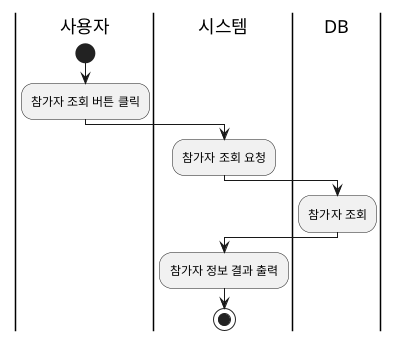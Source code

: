@startuml
|사용자|
start
:참가자 조회 버튼 클릭;

|시스템|
:참가자 조회 요청;

|DB|
:참가자 조회;

|시스템|
:참가자 정보 결과 출력;
stop
@enduml